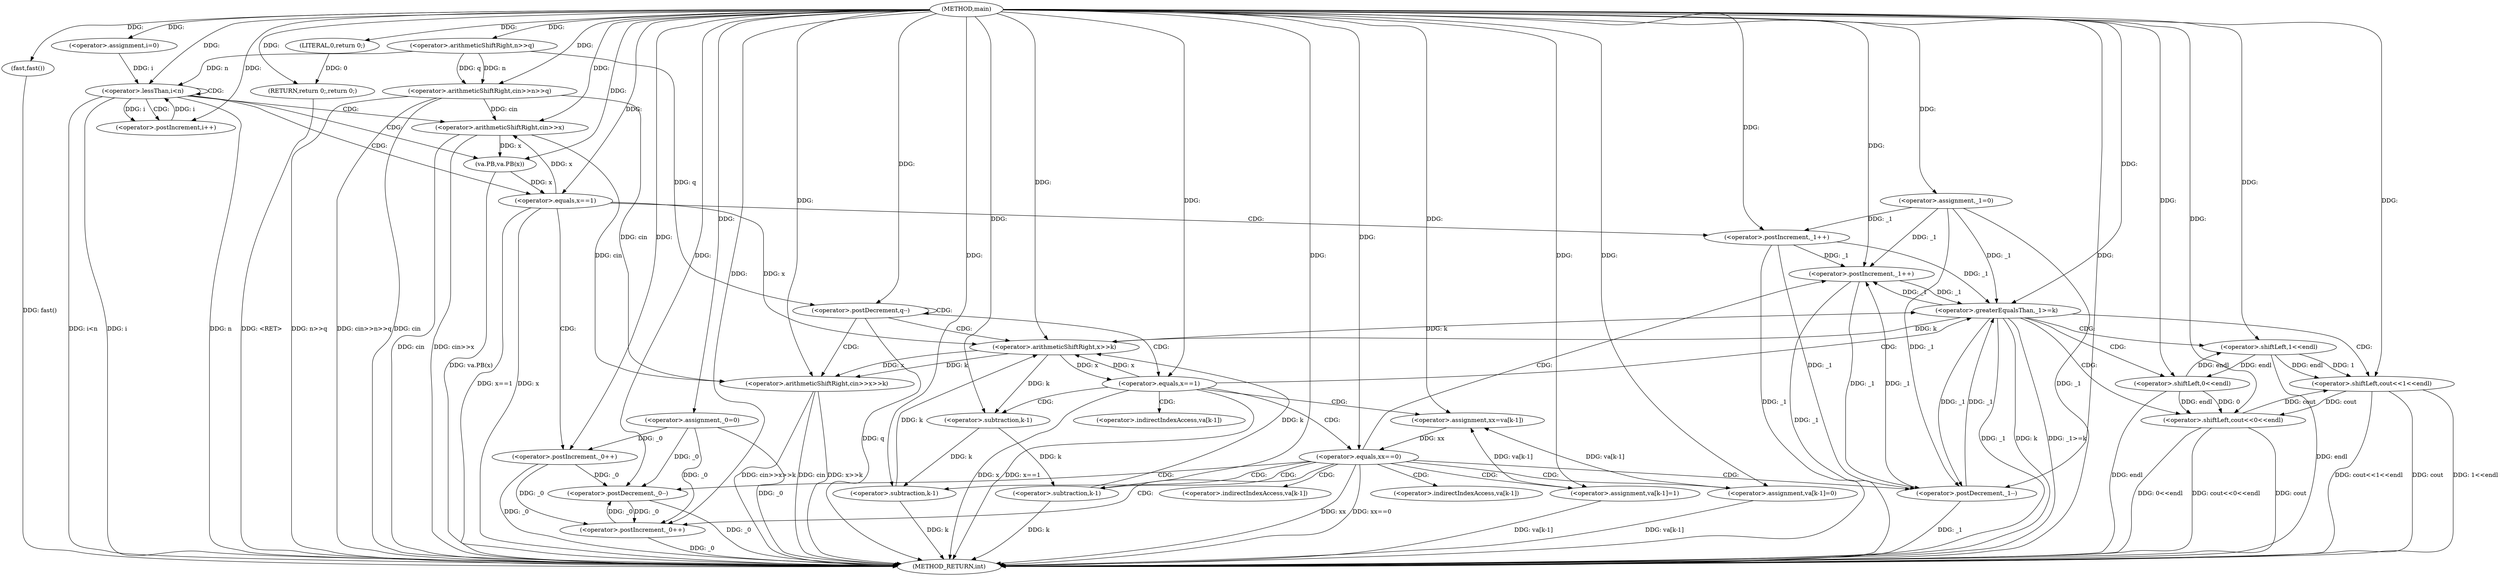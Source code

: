 digraph "main" {  
"1000126" [label = "(METHOD,main)" ]
"1000243" [label = "(METHOD_RETURN,int)" ]
"1000128" [label = "(fast,fast())" ]
"1000132" [label = "(<operator>.assignment,_1=0)" ]
"1000136" [label = "(<operator>.assignment,_0=0)" ]
"1000140" [label = "(<operator>.arithmeticShiftRight,cin>>n>>q)" ]
"1000241" [label = "(RETURN,return 0;,return 0;)" ]
"1000147" [label = "(<operator>.assignment,i=0)" ]
"1000150" [label = "(<operator>.lessThan,i<n)" ]
"1000153" [label = "(<operator>.postIncrement,i++)" ]
"1000172" [label = "(<operator>.postDecrement,q--)" ]
"1000242" [label = "(LITERAL,0,return 0;)" ]
"1000142" [label = "(<operator>.arithmeticShiftRight,n>>q)" ]
"1000157" [label = "(<operator>.arithmeticShiftRight,cin>>x)" ]
"1000160" [label = "(va.PB,va.PB(x))" ]
"1000177" [label = "(<operator>.arithmeticShiftRight,cin>>x>>k)" ]
"1000163" [label = "(<operator>.equals,x==1)" ]
"1000166" [label = "(<operator>.postIncrement,_1++)" ]
"1000183" [label = "(<operator>.equals,x==1)" ]
"1000169" [label = "(<operator>.postIncrement,_0++)" ]
"1000179" [label = "(<operator>.arithmeticShiftRight,x>>k)" ]
"1000188" [label = "(<operator>.assignment,xx=va[k-1])" ]
"1000196" [label = "(<operator>.equals,xx==0)" ]
"1000200" [label = "(<operator>.assignment,va[k-1]=1)" ]
"1000207" [label = "(<operator>.postIncrement,_1++)" ]
"1000209" [label = "(<operator>.postDecrement,_0--)" ]
"1000227" [label = "(<operator>.greaterEqualsThan,_1>=k)" ]
"1000230" [label = "(<operator>.shiftLeft,cout<<1<<endl)" ]
"1000192" [label = "(<operator>.subtraction,k-1)" ]
"1000213" [label = "(<operator>.assignment,va[k-1]=0)" ]
"1000220" [label = "(<operator>.postDecrement,_1--)" ]
"1000222" [label = "(<operator>.postIncrement,_0++)" ]
"1000236" [label = "(<operator>.shiftLeft,cout<<0<<endl)" ]
"1000232" [label = "(<operator>.shiftLeft,1<<endl)" ]
"1000203" [label = "(<operator>.subtraction,k-1)" ]
"1000238" [label = "(<operator>.shiftLeft,0<<endl)" ]
"1000216" [label = "(<operator>.subtraction,k-1)" ]
"1000190" [label = "(<operator>.indirectIndexAccess,va[k-1])" ]
"1000201" [label = "(<operator>.indirectIndexAccess,va[k-1])" ]
"1000214" [label = "(<operator>.indirectIndexAccess,va[k-1])" ]
  "1000241" -> "1000243"  [ label = "DDG: <RET>"] 
  "1000128" -> "1000243"  [ label = "DDG: fast()"] 
  "1000132" -> "1000243"  [ label = "DDG: _1"] 
  "1000136" -> "1000243"  [ label = "DDG: _0"] 
  "1000140" -> "1000243"  [ label = "DDG: cin"] 
  "1000140" -> "1000243"  [ label = "DDG: n>>q"] 
  "1000140" -> "1000243"  [ label = "DDG: cin>>n>>q"] 
  "1000150" -> "1000243"  [ label = "DDG: i"] 
  "1000150" -> "1000243"  [ label = "DDG: n"] 
  "1000150" -> "1000243"  [ label = "DDG: i<n"] 
  "1000172" -> "1000243"  [ label = "DDG: q"] 
  "1000177" -> "1000243"  [ label = "DDG: cin"] 
  "1000177" -> "1000243"  [ label = "DDG: x>>k"] 
  "1000177" -> "1000243"  [ label = "DDG: cin>>x>>k"] 
  "1000183" -> "1000243"  [ label = "DDG: x"] 
  "1000183" -> "1000243"  [ label = "DDG: x==1"] 
  "1000227" -> "1000243"  [ label = "DDG: _1"] 
  "1000227" -> "1000243"  [ label = "DDG: k"] 
  "1000227" -> "1000243"  [ label = "DDG: _1>=k"] 
  "1000236" -> "1000243"  [ label = "DDG: cout"] 
  "1000238" -> "1000243"  [ label = "DDG: endl"] 
  "1000236" -> "1000243"  [ label = "DDG: 0<<endl"] 
  "1000236" -> "1000243"  [ label = "DDG: cout<<0<<endl"] 
  "1000230" -> "1000243"  [ label = "DDG: cout"] 
  "1000232" -> "1000243"  [ label = "DDG: endl"] 
  "1000230" -> "1000243"  [ label = "DDG: 1<<endl"] 
  "1000230" -> "1000243"  [ label = "DDG: cout<<1<<endl"] 
  "1000196" -> "1000243"  [ label = "DDG: xx"] 
  "1000196" -> "1000243"  [ label = "DDG: xx==0"] 
  "1000216" -> "1000243"  [ label = "DDG: k"] 
  "1000213" -> "1000243"  [ label = "DDG: va[k-1]"] 
  "1000220" -> "1000243"  [ label = "DDG: _1"] 
  "1000222" -> "1000243"  [ label = "DDG: _0"] 
  "1000203" -> "1000243"  [ label = "DDG: k"] 
  "1000200" -> "1000243"  [ label = "DDG: va[k-1]"] 
  "1000207" -> "1000243"  [ label = "DDG: _1"] 
  "1000209" -> "1000243"  [ label = "DDG: _0"] 
  "1000157" -> "1000243"  [ label = "DDG: cin"] 
  "1000157" -> "1000243"  [ label = "DDG: cin>>x"] 
  "1000160" -> "1000243"  [ label = "DDG: va.PB(x)"] 
  "1000163" -> "1000243"  [ label = "DDG: x"] 
  "1000163" -> "1000243"  [ label = "DDG: x==1"] 
  "1000169" -> "1000243"  [ label = "DDG: _0"] 
  "1000166" -> "1000243"  [ label = "DDG: _1"] 
  "1000126" -> "1000128"  [ label = "DDG: "] 
  "1000126" -> "1000132"  [ label = "DDG: "] 
  "1000126" -> "1000136"  [ label = "DDG: "] 
  "1000242" -> "1000241"  [ label = "DDG: 0"] 
  "1000126" -> "1000241"  [ label = "DDG: "] 
  "1000126" -> "1000140"  [ label = "DDG: "] 
  "1000142" -> "1000140"  [ label = "DDG: n"] 
  "1000142" -> "1000140"  [ label = "DDG: q"] 
  "1000126" -> "1000147"  [ label = "DDG: "] 
  "1000126" -> "1000242"  [ label = "DDG: "] 
  "1000126" -> "1000142"  [ label = "DDG: "] 
  "1000147" -> "1000150"  [ label = "DDG: i"] 
  "1000153" -> "1000150"  [ label = "DDG: i"] 
  "1000126" -> "1000150"  [ label = "DDG: "] 
  "1000142" -> "1000150"  [ label = "DDG: n"] 
  "1000150" -> "1000153"  [ label = "DDG: i"] 
  "1000126" -> "1000153"  [ label = "DDG: "] 
  "1000142" -> "1000172"  [ label = "DDG: q"] 
  "1000126" -> "1000172"  [ label = "DDG: "] 
  "1000140" -> "1000157"  [ label = "DDG: cin"] 
  "1000126" -> "1000157"  [ label = "DDG: "] 
  "1000163" -> "1000157"  [ label = "DDG: x"] 
  "1000157" -> "1000160"  [ label = "DDG: x"] 
  "1000126" -> "1000160"  [ label = "DDG: "] 
  "1000140" -> "1000177"  [ label = "DDG: cin"] 
  "1000157" -> "1000177"  [ label = "DDG: cin"] 
  "1000126" -> "1000177"  [ label = "DDG: "] 
  "1000179" -> "1000177"  [ label = "DDG: x"] 
  "1000179" -> "1000177"  [ label = "DDG: k"] 
  "1000160" -> "1000163"  [ label = "DDG: x"] 
  "1000126" -> "1000163"  [ label = "DDG: "] 
  "1000132" -> "1000166"  [ label = "DDG: _1"] 
  "1000126" -> "1000166"  [ label = "DDG: "] 
  "1000183" -> "1000179"  [ label = "DDG: x"] 
  "1000163" -> "1000179"  [ label = "DDG: x"] 
  "1000126" -> "1000179"  [ label = "DDG: "] 
  "1000227" -> "1000179"  [ label = "DDG: k"] 
  "1000216" -> "1000179"  [ label = "DDG: k"] 
  "1000203" -> "1000179"  [ label = "DDG: k"] 
  "1000179" -> "1000183"  [ label = "DDG: x"] 
  "1000126" -> "1000183"  [ label = "DDG: "] 
  "1000213" -> "1000188"  [ label = "DDG: va[k-1]"] 
  "1000200" -> "1000188"  [ label = "DDG: va[k-1]"] 
  "1000136" -> "1000169"  [ label = "DDG: _0"] 
  "1000126" -> "1000169"  [ label = "DDG: "] 
  "1000126" -> "1000188"  [ label = "DDG: "] 
  "1000188" -> "1000196"  [ label = "DDG: xx"] 
  "1000126" -> "1000196"  [ label = "DDG: "] 
  "1000126" -> "1000200"  [ label = "DDG: "] 
  "1000179" -> "1000192"  [ label = "DDG: k"] 
  "1000126" -> "1000192"  [ label = "DDG: "] 
  "1000132" -> "1000207"  [ label = "DDG: _1"] 
  "1000227" -> "1000207"  [ label = "DDG: _1"] 
  "1000220" -> "1000207"  [ label = "DDG: _1"] 
  "1000166" -> "1000207"  [ label = "DDG: _1"] 
  "1000126" -> "1000207"  [ label = "DDG: "] 
  "1000136" -> "1000209"  [ label = "DDG: _0"] 
  "1000222" -> "1000209"  [ label = "DDG: _0"] 
  "1000169" -> "1000209"  [ label = "DDG: _0"] 
  "1000126" -> "1000209"  [ label = "DDG: "] 
  "1000126" -> "1000213"  [ label = "DDG: "] 
  "1000132" -> "1000227"  [ label = "DDG: _1"] 
  "1000220" -> "1000227"  [ label = "DDG: _1"] 
  "1000207" -> "1000227"  [ label = "DDG: _1"] 
  "1000166" -> "1000227"  [ label = "DDG: _1"] 
  "1000126" -> "1000227"  [ label = "DDG: "] 
  "1000179" -> "1000227"  [ label = "DDG: k"] 
  "1000236" -> "1000230"  [ label = "DDG: cout"] 
  "1000126" -> "1000230"  [ label = "DDG: "] 
  "1000232" -> "1000230"  [ label = "DDG: endl"] 
  "1000232" -> "1000230"  [ label = "DDG: 1"] 
  "1000132" -> "1000220"  [ label = "DDG: _1"] 
  "1000227" -> "1000220"  [ label = "DDG: _1"] 
  "1000207" -> "1000220"  [ label = "DDG: _1"] 
  "1000166" -> "1000220"  [ label = "DDG: _1"] 
  "1000126" -> "1000220"  [ label = "DDG: "] 
  "1000136" -> "1000222"  [ label = "DDG: _0"] 
  "1000209" -> "1000222"  [ label = "DDG: _0"] 
  "1000169" -> "1000222"  [ label = "DDG: _0"] 
  "1000126" -> "1000222"  [ label = "DDG: "] 
  "1000126" -> "1000232"  [ label = "DDG: "] 
  "1000238" -> "1000232"  [ label = "DDG: endl"] 
  "1000230" -> "1000236"  [ label = "DDG: cout"] 
  "1000126" -> "1000236"  [ label = "DDG: "] 
  "1000238" -> "1000236"  [ label = "DDG: 0"] 
  "1000238" -> "1000236"  [ label = "DDG: endl"] 
  "1000192" -> "1000203"  [ label = "DDG: k"] 
  "1000126" -> "1000203"  [ label = "DDG: "] 
  "1000126" -> "1000238"  [ label = "DDG: "] 
  "1000232" -> "1000238"  [ label = "DDG: endl"] 
  "1000192" -> "1000216"  [ label = "DDG: k"] 
  "1000126" -> "1000216"  [ label = "DDG: "] 
  "1000150" -> "1000153"  [ label = "CDG: "] 
  "1000150" -> "1000150"  [ label = "CDG: "] 
  "1000150" -> "1000157"  [ label = "CDG: "] 
  "1000150" -> "1000163"  [ label = "CDG: "] 
  "1000150" -> "1000160"  [ label = "CDG: "] 
  "1000172" -> "1000183"  [ label = "CDG: "] 
  "1000172" -> "1000172"  [ label = "CDG: "] 
  "1000172" -> "1000179"  [ label = "CDG: "] 
  "1000172" -> "1000177"  [ label = "CDG: "] 
  "1000163" -> "1000166"  [ label = "CDG: "] 
  "1000163" -> "1000169"  [ label = "CDG: "] 
  "1000183" -> "1000227"  [ label = "CDG: "] 
  "1000183" -> "1000196"  [ label = "CDG: "] 
  "1000183" -> "1000188"  [ label = "CDG: "] 
  "1000183" -> "1000190"  [ label = "CDG: "] 
  "1000183" -> "1000192"  [ label = "CDG: "] 
  "1000196" -> "1000200"  [ label = "CDG: "] 
  "1000196" -> "1000213"  [ label = "CDG: "] 
  "1000196" -> "1000216"  [ label = "CDG: "] 
  "1000196" -> "1000222"  [ label = "CDG: "] 
  "1000196" -> "1000207"  [ label = "CDG: "] 
  "1000196" -> "1000220"  [ label = "CDG: "] 
  "1000196" -> "1000203"  [ label = "CDG: "] 
  "1000196" -> "1000214"  [ label = "CDG: "] 
  "1000196" -> "1000201"  [ label = "CDG: "] 
  "1000196" -> "1000209"  [ label = "CDG: "] 
  "1000227" -> "1000238"  [ label = "CDG: "] 
  "1000227" -> "1000230"  [ label = "CDG: "] 
  "1000227" -> "1000236"  [ label = "CDG: "] 
  "1000227" -> "1000232"  [ label = "CDG: "] 
}
